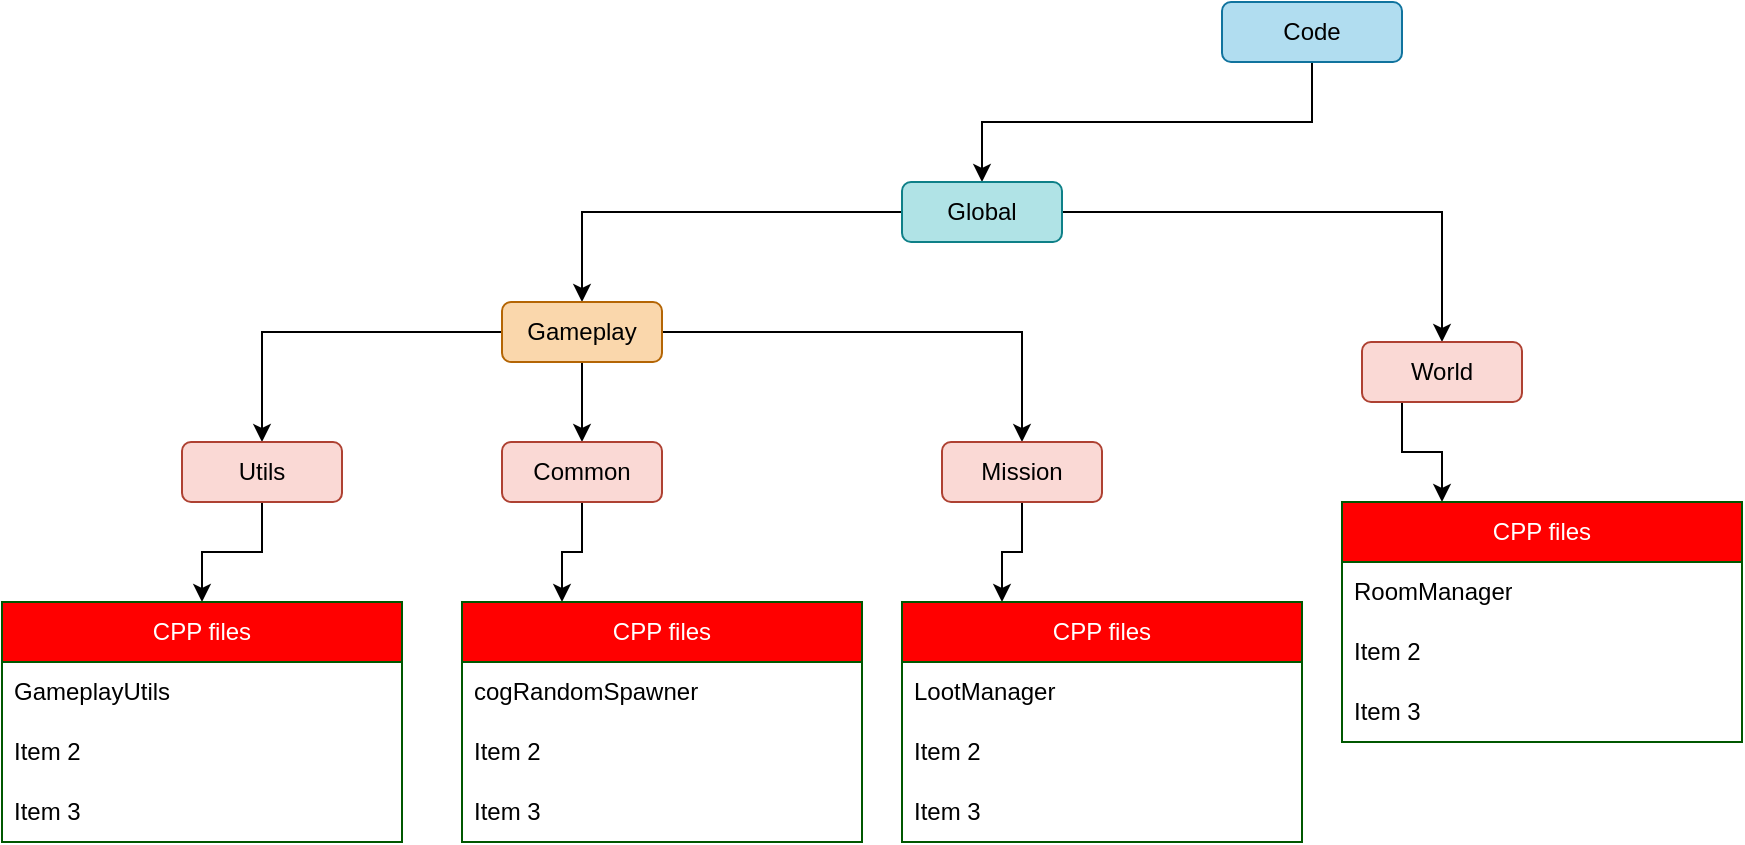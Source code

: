 <mxfile version="24.7.7">
  <diagram name="Page-1" id="YgBIgzmdp5q6S9QlcWgn">
    <mxGraphModel dx="2261" dy="738" grid="1" gridSize="10" guides="1" tooltips="1" connect="1" arrows="1" fold="1" page="1" pageScale="1" pageWidth="827" pageHeight="1169" math="0" shadow="0">
      <root>
        <mxCell id="0" />
        <mxCell id="1" parent="0" />
        <mxCell id="kbEmUONuhjKTEiQlUI-O-2" style="edgeStyle=orthogonalEdgeStyle;rounded=0;orthogonalLoop=1;jettySize=auto;html=1;exitX=0.5;exitY=1;exitDx=0;exitDy=0;entryX=0.5;entryY=0;entryDx=0;entryDy=0;" edge="1" parent="1" source="kbEmUONuhjKTEiQlUI-O-1" target="kbEmUONuhjKTEiQlUI-O-3">
          <mxGeometry relative="1" as="geometry">
            <mxPoint x="80" y="350" as="targetPoint" />
          </mxGeometry>
        </mxCell>
        <mxCell id="kbEmUONuhjKTEiQlUI-O-1" value="Code" style="rounded=1;whiteSpace=wrap;html=1;fillColor=#b1ddf0;strokeColor=#10739e;" vertex="1" parent="1">
          <mxGeometry x="390" y="10" width="90" height="30" as="geometry" />
        </mxCell>
        <mxCell id="kbEmUONuhjKTEiQlUI-O-6" value="" style="edgeStyle=orthogonalEdgeStyle;rounded=0;orthogonalLoop=1;jettySize=auto;html=1;" edge="1" parent="1" source="kbEmUONuhjKTEiQlUI-O-3" target="kbEmUONuhjKTEiQlUI-O-5">
          <mxGeometry relative="1" as="geometry" />
        </mxCell>
        <mxCell id="kbEmUONuhjKTEiQlUI-O-22" value="" style="edgeStyle=orthogonalEdgeStyle;rounded=0;orthogonalLoop=1;jettySize=auto;html=1;" edge="1" parent="1" source="kbEmUONuhjKTEiQlUI-O-3" target="kbEmUONuhjKTEiQlUI-O-21">
          <mxGeometry relative="1" as="geometry" />
        </mxCell>
        <mxCell id="kbEmUONuhjKTEiQlUI-O-3" value="Global" style="rounded=1;whiteSpace=wrap;html=1;fillColor=#b0e3e6;strokeColor=#0e8088;" vertex="1" parent="1">
          <mxGeometry x="230" y="100" width="80" height="30" as="geometry" />
        </mxCell>
        <mxCell id="kbEmUONuhjKTEiQlUI-O-8" value="" style="edgeStyle=orthogonalEdgeStyle;rounded=0;orthogonalLoop=1;jettySize=auto;html=1;" edge="1" parent="1" source="kbEmUONuhjKTEiQlUI-O-5" target="kbEmUONuhjKTEiQlUI-O-7">
          <mxGeometry relative="1" as="geometry" />
        </mxCell>
        <mxCell id="kbEmUONuhjKTEiQlUI-O-15" value="" style="edgeStyle=orthogonalEdgeStyle;rounded=0;orthogonalLoop=1;jettySize=auto;html=1;" edge="1" parent="1" source="kbEmUONuhjKTEiQlUI-O-5" target="kbEmUONuhjKTEiQlUI-O-14">
          <mxGeometry relative="1" as="geometry" />
        </mxCell>
        <mxCell id="kbEmUONuhjKTEiQlUI-O-29" value="" style="edgeStyle=orthogonalEdgeStyle;rounded=0;orthogonalLoop=1;jettySize=auto;html=1;" edge="1" parent="1" source="kbEmUONuhjKTEiQlUI-O-5" target="kbEmUONuhjKTEiQlUI-O-28">
          <mxGeometry relative="1" as="geometry" />
        </mxCell>
        <mxCell id="kbEmUONuhjKTEiQlUI-O-5" value="Gameplay" style="rounded=1;whiteSpace=wrap;html=1;fillColor=#fad7ac;strokeColor=#b46504;" vertex="1" parent="1">
          <mxGeometry x="30" y="160" width="80" height="30" as="geometry" />
        </mxCell>
        <mxCell id="kbEmUONuhjKTEiQlUI-O-13" style="edgeStyle=orthogonalEdgeStyle;rounded=0;orthogonalLoop=1;jettySize=auto;html=1;exitX=0.5;exitY=1;exitDx=0;exitDy=0;entryX=0.25;entryY=0;entryDx=0;entryDy=0;" edge="1" parent="1" source="kbEmUONuhjKTEiQlUI-O-7" target="kbEmUONuhjKTEiQlUI-O-9">
          <mxGeometry relative="1" as="geometry" />
        </mxCell>
        <mxCell id="kbEmUONuhjKTEiQlUI-O-7" value="Common" style="rounded=1;whiteSpace=wrap;html=1;fillColor=#fad9d5;strokeColor=#ae4132;" vertex="1" parent="1">
          <mxGeometry x="30" y="230" width="80" height="30" as="geometry" />
        </mxCell>
        <mxCell id="kbEmUONuhjKTEiQlUI-O-9" value="CPP files" style="swimlane;fontStyle=0;childLayout=stackLayout;horizontal=1;startSize=30;horizontalStack=0;resizeParent=1;resizeParentMax=0;resizeLast=0;collapsible=1;marginBottom=0;whiteSpace=wrap;html=1;fillColor=#FF0000;fontColor=#ffffff;strokeColor=#005700;" vertex="1" parent="1">
          <mxGeometry x="10" y="310" width="200" height="120" as="geometry" />
        </mxCell>
        <mxCell id="kbEmUONuhjKTEiQlUI-O-10" value="cogRandomSpawner" style="text;align=left;verticalAlign=middle;spacingLeft=4;spacingRight=4;overflow=hidden;points=[[0,0.5],[1,0.5]];portConstraint=eastwest;rotatable=0;whiteSpace=wrap;fontColor=default;" vertex="1" parent="kbEmUONuhjKTEiQlUI-O-9">
          <mxGeometry y="30" width="200" height="30" as="geometry" />
        </mxCell>
        <mxCell id="kbEmUONuhjKTEiQlUI-O-11" value="Item 2" style="text;strokeColor=none;fillColor=none;align=left;verticalAlign=middle;spacingLeft=4;spacingRight=4;overflow=hidden;points=[[0,0.5],[1,0.5]];portConstraint=eastwest;rotatable=0;whiteSpace=wrap;html=1;" vertex="1" parent="kbEmUONuhjKTEiQlUI-O-9">
          <mxGeometry y="60" width="200" height="30" as="geometry" />
        </mxCell>
        <mxCell id="kbEmUONuhjKTEiQlUI-O-12" value="Item 3" style="text;strokeColor=none;fillColor=none;align=left;verticalAlign=middle;spacingLeft=4;spacingRight=4;overflow=hidden;points=[[0,0.5],[1,0.5]];portConstraint=eastwest;rotatable=0;whiteSpace=wrap;html=1;" vertex="1" parent="kbEmUONuhjKTEiQlUI-O-9">
          <mxGeometry y="90" width="200" height="30" as="geometry" />
        </mxCell>
        <mxCell id="kbEmUONuhjKTEiQlUI-O-20" style="edgeStyle=orthogonalEdgeStyle;rounded=0;orthogonalLoop=1;jettySize=auto;html=1;exitX=0.5;exitY=1;exitDx=0;exitDy=0;entryX=0.25;entryY=0;entryDx=0;entryDy=0;" edge="1" parent="1" source="kbEmUONuhjKTEiQlUI-O-14" target="kbEmUONuhjKTEiQlUI-O-16">
          <mxGeometry relative="1" as="geometry" />
        </mxCell>
        <mxCell id="kbEmUONuhjKTEiQlUI-O-14" value="Mission" style="rounded=1;whiteSpace=wrap;html=1;fillColor=#fad9d5;strokeColor=#ae4132;" vertex="1" parent="1">
          <mxGeometry x="250" y="230" width="80" height="30" as="geometry" />
        </mxCell>
        <mxCell id="kbEmUONuhjKTEiQlUI-O-16" value="CPP files" style="swimlane;fontStyle=0;childLayout=stackLayout;horizontal=1;startSize=30;horizontalStack=0;resizeParent=1;resizeParentMax=0;resizeLast=0;collapsible=1;marginBottom=0;whiteSpace=wrap;html=1;fillColor=#FF0000;fontColor=#ffffff;strokeColor=#005700;" vertex="1" parent="1">
          <mxGeometry x="230" y="310" width="200" height="120" as="geometry" />
        </mxCell>
        <mxCell id="kbEmUONuhjKTEiQlUI-O-17" value="LootManager" style="text;align=left;verticalAlign=middle;spacingLeft=4;spacingRight=4;overflow=hidden;points=[[0,0.5],[1,0.5]];portConstraint=eastwest;rotatable=0;whiteSpace=wrap;fontColor=default;" vertex="1" parent="kbEmUONuhjKTEiQlUI-O-16">
          <mxGeometry y="30" width="200" height="30" as="geometry" />
        </mxCell>
        <mxCell id="kbEmUONuhjKTEiQlUI-O-18" value="Item 2" style="text;strokeColor=none;fillColor=none;align=left;verticalAlign=middle;spacingLeft=4;spacingRight=4;overflow=hidden;points=[[0,0.5],[1,0.5]];portConstraint=eastwest;rotatable=0;whiteSpace=wrap;html=1;" vertex="1" parent="kbEmUONuhjKTEiQlUI-O-16">
          <mxGeometry y="60" width="200" height="30" as="geometry" />
        </mxCell>
        <mxCell id="kbEmUONuhjKTEiQlUI-O-19" value="Item 3" style="text;strokeColor=none;fillColor=none;align=left;verticalAlign=middle;spacingLeft=4;spacingRight=4;overflow=hidden;points=[[0,0.5],[1,0.5]];portConstraint=eastwest;rotatable=0;whiteSpace=wrap;html=1;" vertex="1" parent="kbEmUONuhjKTEiQlUI-O-16">
          <mxGeometry y="90" width="200" height="30" as="geometry" />
        </mxCell>
        <mxCell id="kbEmUONuhjKTEiQlUI-O-27" style="edgeStyle=orthogonalEdgeStyle;rounded=0;orthogonalLoop=1;jettySize=auto;html=1;exitX=0.25;exitY=1;exitDx=0;exitDy=0;entryX=0.25;entryY=0;entryDx=0;entryDy=0;" edge="1" parent="1" source="kbEmUONuhjKTEiQlUI-O-21" target="kbEmUONuhjKTEiQlUI-O-23">
          <mxGeometry relative="1" as="geometry" />
        </mxCell>
        <mxCell id="kbEmUONuhjKTEiQlUI-O-21" value="World" style="rounded=1;whiteSpace=wrap;html=1;fillColor=#fad9d5;strokeColor=#ae4132;" vertex="1" parent="1">
          <mxGeometry x="460" y="180" width="80" height="30" as="geometry" />
        </mxCell>
        <mxCell id="kbEmUONuhjKTEiQlUI-O-23" value="CPP files" style="swimlane;fontStyle=0;childLayout=stackLayout;horizontal=1;startSize=30;horizontalStack=0;resizeParent=1;resizeParentMax=0;resizeLast=0;collapsible=1;marginBottom=0;whiteSpace=wrap;html=1;fillColor=#FF0000;fontColor=#ffffff;strokeColor=#005700;" vertex="1" parent="1">
          <mxGeometry x="450" y="260" width="200" height="120" as="geometry" />
        </mxCell>
        <mxCell id="kbEmUONuhjKTEiQlUI-O-24" value="RoomManager" style="text;align=left;verticalAlign=middle;spacingLeft=4;spacingRight=4;overflow=hidden;points=[[0,0.5],[1,0.5]];portConstraint=eastwest;rotatable=0;whiteSpace=wrap;fontColor=default;" vertex="1" parent="kbEmUONuhjKTEiQlUI-O-23">
          <mxGeometry y="30" width="200" height="30" as="geometry" />
        </mxCell>
        <mxCell id="kbEmUONuhjKTEiQlUI-O-25" value="Item 2" style="text;strokeColor=none;fillColor=none;align=left;verticalAlign=middle;spacingLeft=4;spacingRight=4;overflow=hidden;points=[[0,0.5],[1,0.5]];portConstraint=eastwest;rotatable=0;whiteSpace=wrap;html=1;" vertex="1" parent="kbEmUONuhjKTEiQlUI-O-23">
          <mxGeometry y="60" width="200" height="30" as="geometry" />
        </mxCell>
        <mxCell id="kbEmUONuhjKTEiQlUI-O-26" value="Item 3" style="text;strokeColor=none;fillColor=none;align=left;verticalAlign=middle;spacingLeft=4;spacingRight=4;overflow=hidden;points=[[0,0.5],[1,0.5]];portConstraint=eastwest;rotatable=0;whiteSpace=wrap;html=1;" vertex="1" parent="kbEmUONuhjKTEiQlUI-O-23">
          <mxGeometry y="90" width="200" height="30" as="geometry" />
        </mxCell>
        <mxCell id="kbEmUONuhjKTEiQlUI-O-34" style="edgeStyle=orthogonalEdgeStyle;rounded=0;orthogonalLoop=1;jettySize=auto;html=1;exitX=0.5;exitY=1;exitDx=0;exitDy=0;entryX=0.5;entryY=0;entryDx=0;entryDy=0;" edge="1" parent="1" source="kbEmUONuhjKTEiQlUI-O-28" target="kbEmUONuhjKTEiQlUI-O-30">
          <mxGeometry relative="1" as="geometry" />
        </mxCell>
        <mxCell id="kbEmUONuhjKTEiQlUI-O-28" value="Utils" style="rounded=1;whiteSpace=wrap;html=1;fillColor=#fad9d5;strokeColor=#ae4132;" vertex="1" parent="1">
          <mxGeometry x="-130" y="230" width="80" height="30" as="geometry" />
        </mxCell>
        <mxCell id="kbEmUONuhjKTEiQlUI-O-30" value="CPP files" style="swimlane;fontStyle=0;childLayout=stackLayout;horizontal=1;startSize=30;horizontalStack=0;resizeParent=1;resizeParentMax=0;resizeLast=0;collapsible=1;marginBottom=0;whiteSpace=wrap;html=1;fillColor=#FF0000;fontColor=#ffffff;strokeColor=#005700;" vertex="1" parent="1">
          <mxGeometry x="-220" y="310" width="200" height="120" as="geometry" />
        </mxCell>
        <mxCell id="kbEmUONuhjKTEiQlUI-O-31" value="GameplayUtils" style="text;align=left;verticalAlign=middle;spacingLeft=4;spacingRight=4;overflow=hidden;points=[[0,0.5],[1,0.5]];portConstraint=eastwest;rotatable=0;whiteSpace=wrap;fontColor=default;" vertex="1" parent="kbEmUONuhjKTEiQlUI-O-30">
          <mxGeometry y="30" width="200" height="30" as="geometry" />
        </mxCell>
        <mxCell id="kbEmUONuhjKTEiQlUI-O-32" value="Item 2" style="text;strokeColor=none;fillColor=none;align=left;verticalAlign=middle;spacingLeft=4;spacingRight=4;overflow=hidden;points=[[0,0.5],[1,0.5]];portConstraint=eastwest;rotatable=0;whiteSpace=wrap;html=1;" vertex="1" parent="kbEmUONuhjKTEiQlUI-O-30">
          <mxGeometry y="60" width="200" height="30" as="geometry" />
        </mxCell>
        <mxCell id="kbEmUONuhjKTEiQlUI-O-33" value="Item 3" style="text;strokeColor=none;fillColor=none;align=left;verticalAlign=middle;spacingLeft=4;spacingRight=4;overflow=hidden;points=[[0,0.5],[1,0.5]];portConstraint=eastwest;rotatable=0;whiteSpace=wrap;html=1;" vertex="1" parent="kbEmUONuhjKTEiQlUI-O-30">
          <mxGeometry y="90" width="200" height="30" as="geometry" />
        </mxCell>
      </root>
    </mxGraphModel>
  </diagram>
</mxfile>
